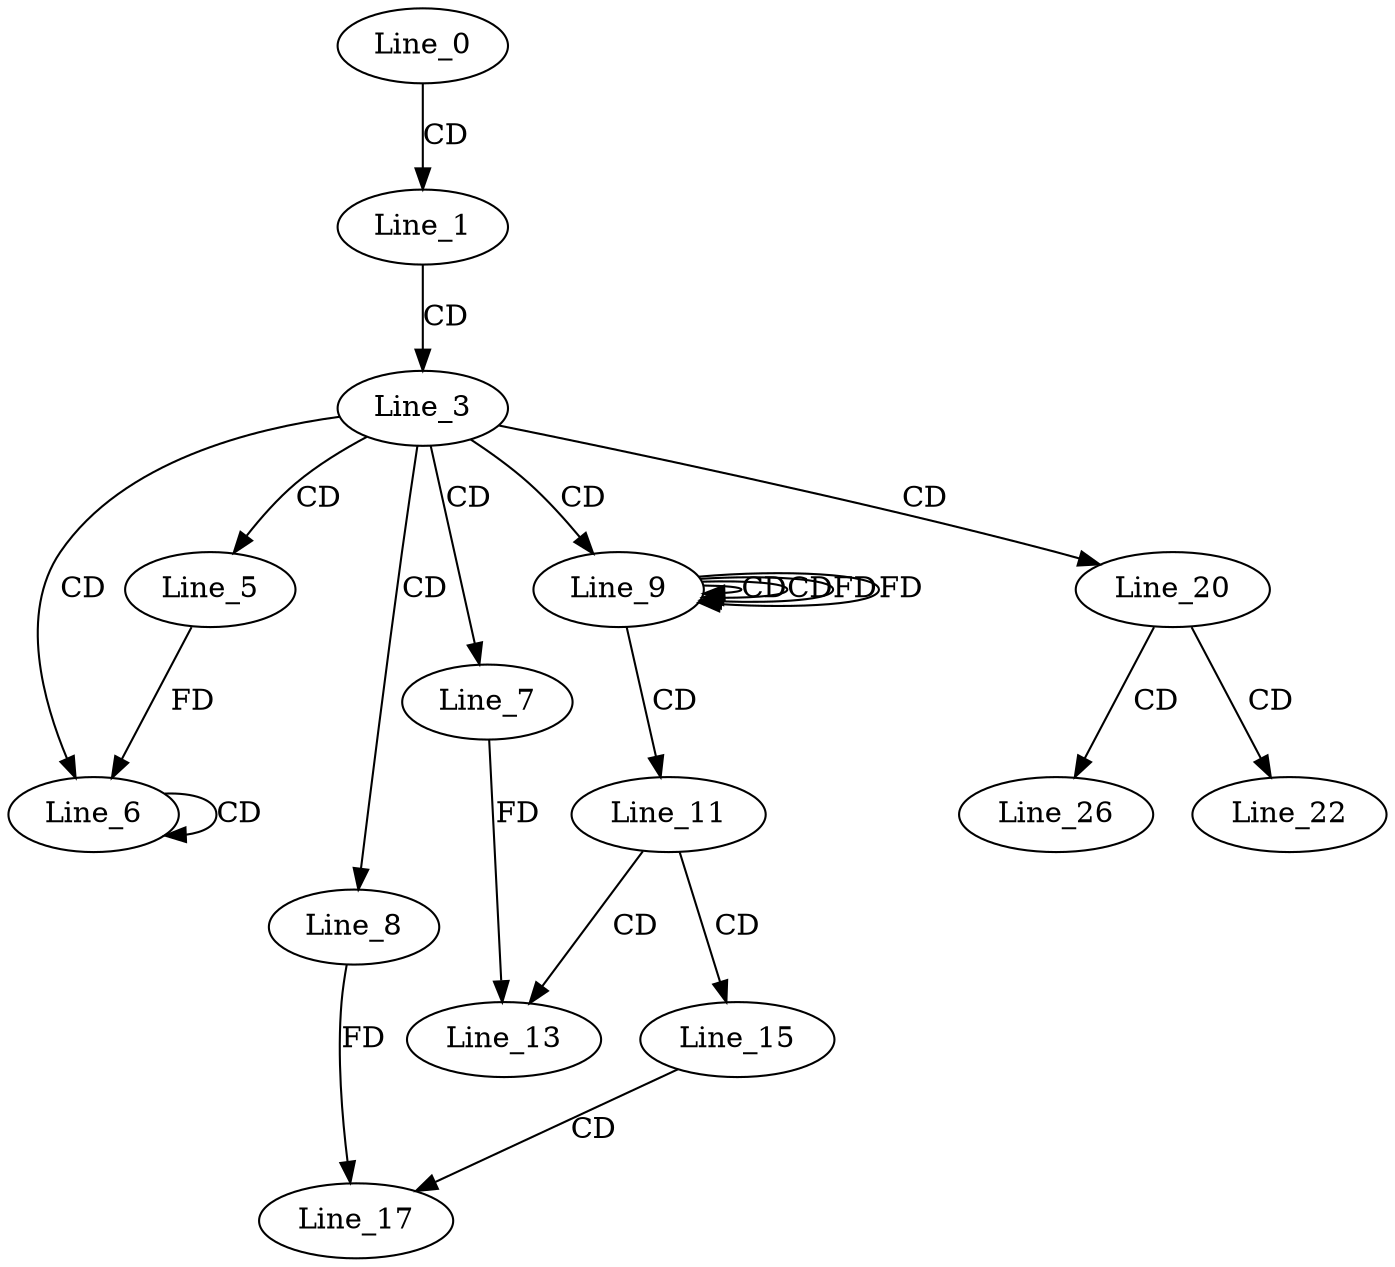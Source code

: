 digraph G {
  Line_0;
  Line_1;
  Line_3;
  Line_5;
  Line_6;
  Line_6;
  Line_6;
  Line_7;
  Line_8;
  Line_9;
  Line_9;
  Line_9;
  Line_11;
  Line_13;
  Line_15;
  Line_17;
  Line_20;
  Line_22;
  Line_26;
  Line_0 -> Line_1 [ label="CD" ];
  Line_1 -> Line_3 [ label="CD" ];
  Line_3 -> Line_5 [ label="CD" ];
  Line_3 -> Line_6 [ label="CD" ];
  Line_6 -> Line_6 [ label="CD" ];
  Line_5 -> Line_6 [ label="FD" ];
  Line_3 -> Line_7 [ label="CD" ];
  Line_3 -> Line_8 [ label="CD" ];
  Line_3 -> Line_9 [ label="CD" ];
  Line_9 -> Line_9 [ label="CD" ];
  Line_9 -> Line_9 [ label="CD" ];
  Line_9 -> Line_9 [ label="FD" ];
  Line_9 -> Line_11 [ label="CD" ];
  Line_11 -> Line_13 [ label="CD" ];
  Line_7 -> Line_13 [ label="FD" ];
  Line_11 -> Line_15 [ label="CD" ];
  Line_15 -> Line_17 [ label="CD" ];
  Line_8 -> Line_17 [ label="FD" ];
  Line_3 -> Line_20 [ label="CD" ];
  Line_20 -> Line_22 [ label="CD" ];
  Line_20 -> Line_26 [ label="CD" ];
  Line_9 -> Line_9 [ label="FD" ];
}
